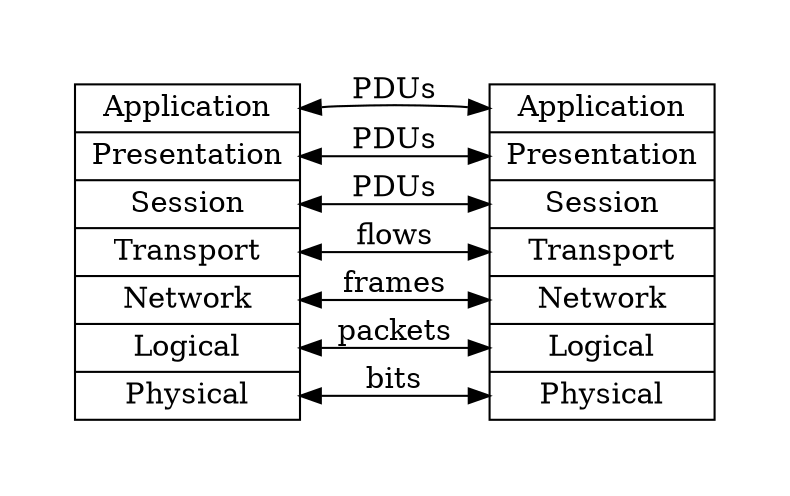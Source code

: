 digraph OSI_model {
	graph [pad="0.5", nodesep="0.1"];
	rankdir=LR;
	node [shape=record];
	struct1 [shape=record, label="<a0> Application|<a1> Presentation|<a2> Session|<a3> Transport|<a4> Network|<a5> Logical|<a6> Physical"]
	struct2 [shape=record, label="<a0> Application|<a1> Presentation|<a2> Session|<a3> Transport|<a4> Network|<a5> Logical|<a6> Physical"]
		struct1:a0 -> struct2:a0 [dir=both, label="PDUs"]
		struct1:a1 -> struct2:a1 [dir=both, label="PDUs"]
		struct1:a2 -> struct2:a2 [dir=both, label="PDUs"]
		struct1:a3 -> struct2:a3 [dir=both, label="flows"]
		struct1:a4 -> struct2:a4 [dir=both, label="frames"]
		struct1:a5 -> struct2:a5 [dir=both, label="packets"]
		struct1:a6 -> struct2:a6 [dir=both, label="bits"]
}
